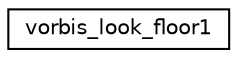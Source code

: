 digraph "Graphical Class Hierarchy"
{
  edge [fontname="Helvetica",fontsize="10",labelfontname="Helvetica",labelfontsize="10"];
  node [fontname="Helvetica",fontsize="10",shape=record];
  rankdir="LR";
  Node1 [label="vorbis_look_floor1",height=0.2,width=0.4,color="black", fillcolor="white", style="filled",URL="$structvorbis__look__floor1.html"];
}
